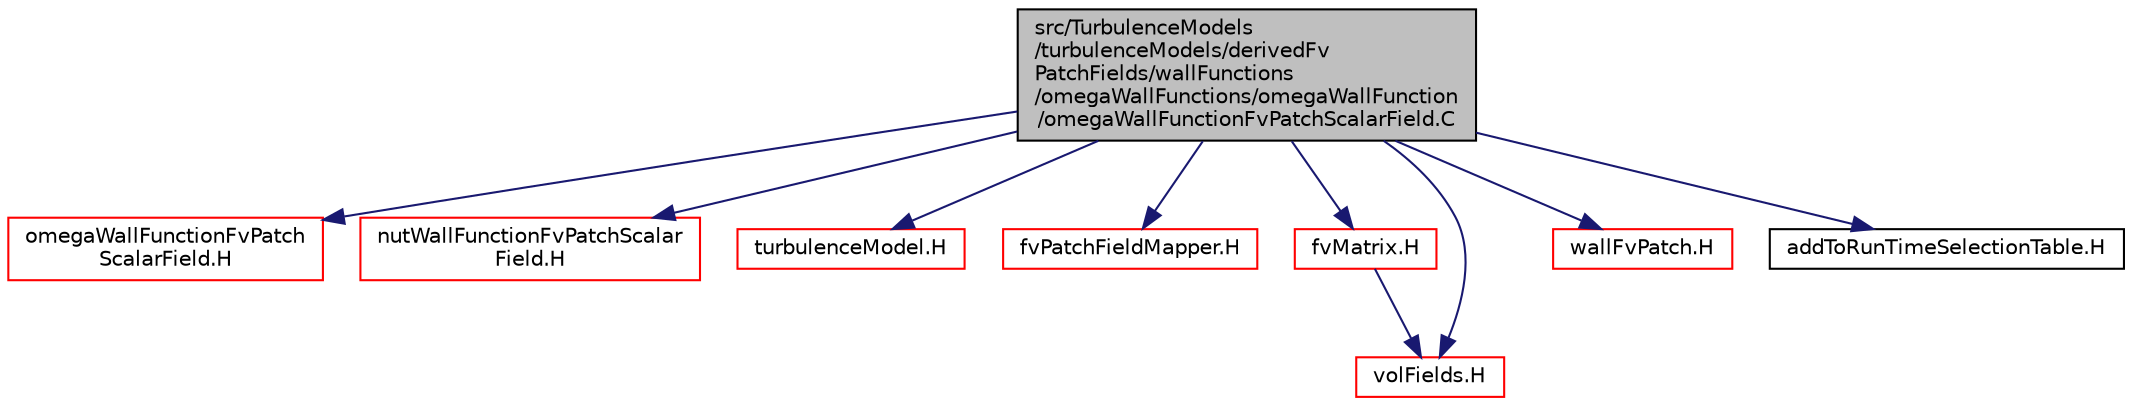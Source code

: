 digraph "src/TurbulenceModels/turbulenceModels/derivedFvPatchFields/wallFunctions/omegaWallFunctions/omegaWallFunction/omegaWallFunctionFvPatchScalarField.C"
{
  bgcolor="transparent";
  edge [fontname="Helvetica",fontsize="10",labelfontname="Helvetica",labelfontsize="10"];
  node [fontname="Helvetica",fontsize="10",shape=record];
  Node0 [label="src/TurbulenceModels\l/turbulenceModels/derivedFv\lPatchFields/wallFunctions\l/omegaWallFunctions/omegaWallFunction\l/omegaWallFunctionFvPatchScalarField.C",height=0.2,width=0.4,color="black", fillcolor="grey75", style="filled", fontcolor="black"];
  Node0 -> Node1 [color="midnightblue",fontsize="10",style="solid",fontname="Helvetica"];
  Node1 [label="omegaWallFunctionFvPatch\lScalarField.H",height=0.2,width=0.4,color="red",URL="$a17903.html"];
  Node0 -> Node206 [color="midnightblue",fontsize="10",style="solid",fontname="Helvetica"];
  Node206 [label="nutWallFunctionFvPatchScalar\lField.H",height=0.2,width=0.4,color="red",URL="$a17897.html"];
  Node0 -> Node208 [color="midnightblue",fontsize="10",style="solid",fontname="Helvetica"];
  Node208 [label="turbulenceModel.H",height=0.2,width=0.4,color="red",URL="$a18236.html"];
  Node0 -> Node331 [color="midnightblue",fontsize="10",style="solid",fontname="Helvetica"];
  Node331 [label="fvPatchFieldMapper.H",height=0.2,width=0.4,color="red",URL="$a02630.html"];
  Node0 -> Node332 [color="midnightblue",fontsize="10",style="solid",fontname="Helvetica"];
  Node332 [label="fvMatrix.H",height=0.2,width=0.4,color="red",URL="$a03467.html"];
  Node332 -> Node224 [color="midnightblue",fontsize="10",style="solid",fontname="Helvetica"];
  Node224 [label="volFields.H",height=0.2,width=0.4,color="red",URL="$a02912.html"];
  Node0 -> Node224 [color="midnightblue",fontsize="10",style="solid",fontname="Helvetica"];
  Node0 -> Node342 [color="midnightblue",fontsize="10",style="solid",fontname="Helvetica"];
  Node342 [label="wallFvPatch.H",height=0.2,width=0.4,color="red",URL="$a03860.html"];
  Node0 -> Node344 [color="midnightblue",fontsize="10",style="solid",fontname="Helvetica"];
  Node344 [label="addToRunTimeSelectionTable.H",height=0.2,width=0.4,color="black",URL="$a09989.html",tooltip="Macros for easy insertion into run-time selection tables. "];
}
